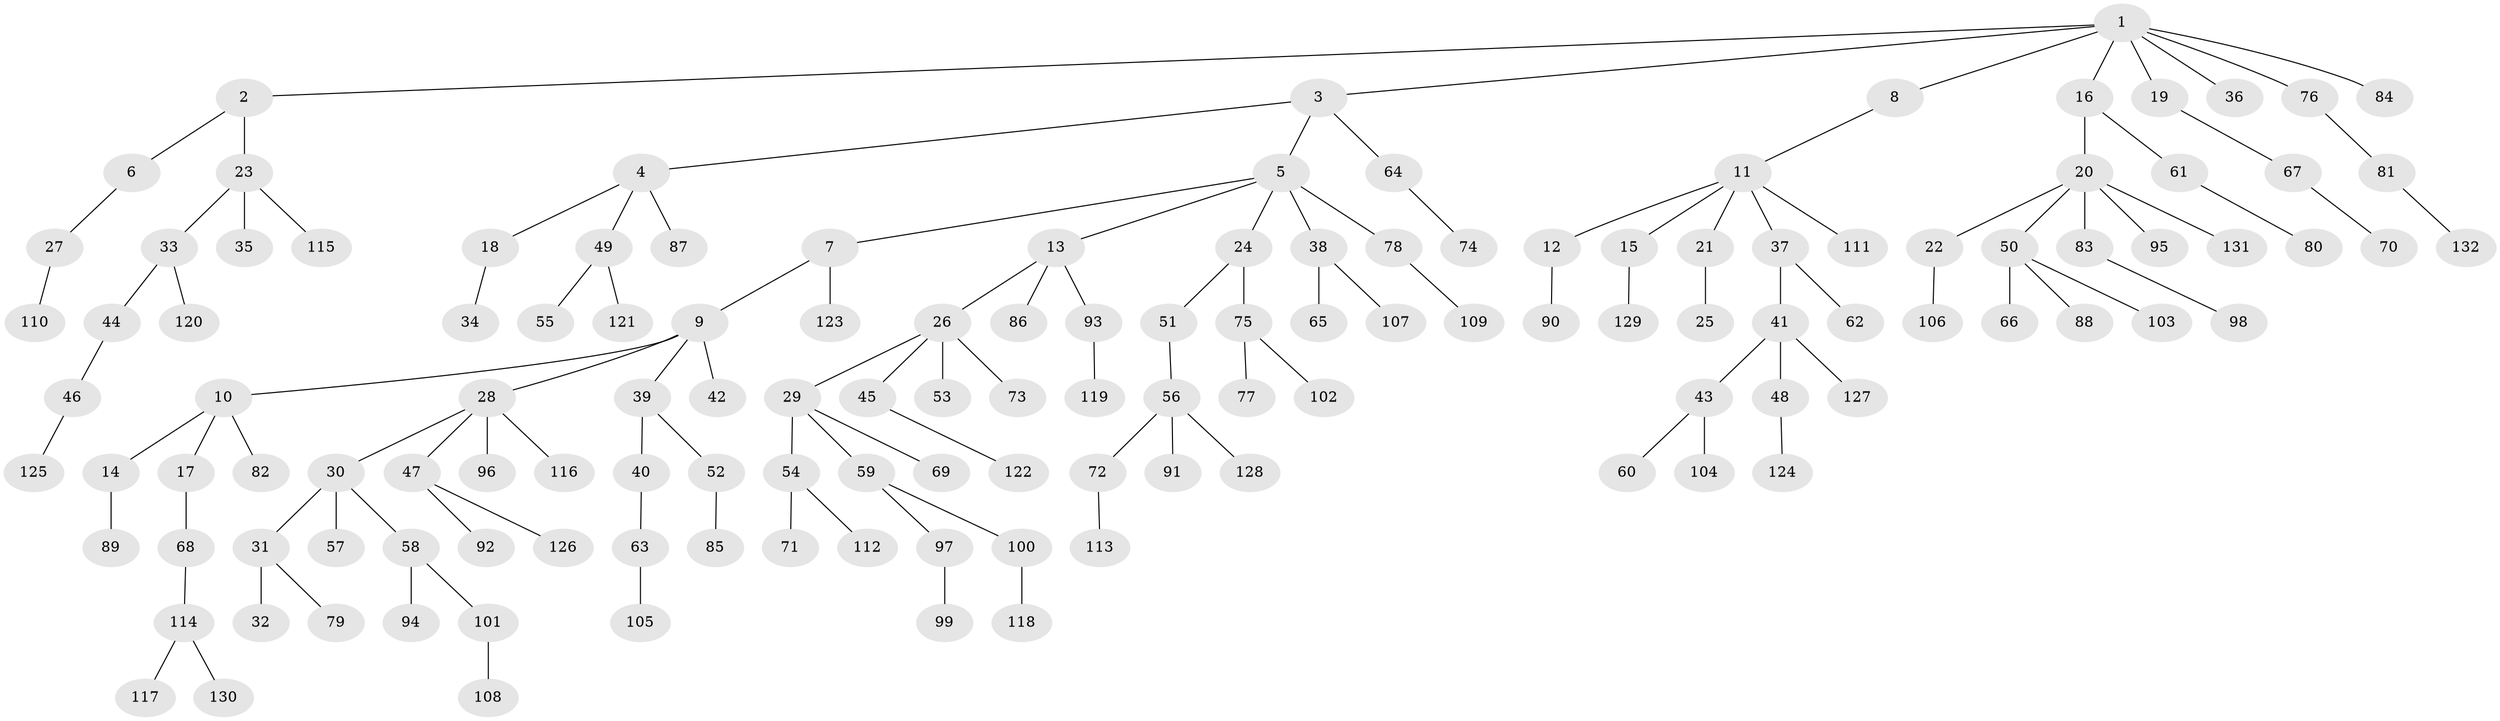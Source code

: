 // coarse degree distribution, {4: 0.05, 6: 0.0125, 3: 0.175, 2: 0.2375, 1: 0.4875, 7: 0.0125, 5: 0.025}
// Generated by graph-tools (version 1.1) at 2025/37/03/04/25 23:37:27]
// undirected, 132 vertices, 131 edges
graph export_dot {
  node [color=gray90,style=filled];
  1;
  2;
  3;
  4;
  5;
  6;
  7;
  8;
  9;
  10;
  11;
  12;
  13;
  14;
  15;
  16;
  17;
  18;
  19;
  20;
  21;
  22;
  23;
  24;
  25;
  26;
  27;
  28;
  29;
  30;
  31;
  32;
  33;
  34;
  35;
  36;
  37;
  38;
  39;
  40;
  41;
  42;
  43;
  44;
  45;
  46;
  47;
  48;
  49;
  50;
  51;
  52;
  53;
  54;
  55;
  56;
  57;
  58;
  59;
  60;
  61;
  62;
  63;
  64;
  65;
  66;
  67;
  68;
  69;
  70;
  71;
  72;
  73;
  74;
  75;
  76;
  77;
  78;
  79;
  80;
  81;
  82;
  83;
  84;
  85;
  86;
  87;
  88;
  89;
  90;
  91;
  92;
  93;
  94;
  95;
  96;
  97;
  98;
  99;
  100;
  101;
  102;
  103;
  104;
  105;
  106;
  107;
  108;
  109;
  110;
  111;
  112;
  113;
  114;
  115;
  116;
  117;
  118;
  119;
  120;
  121;
  122;
  123;
  124;
  125;
  126;
  127;
  128;
  129;
  130;
  131;
  132;
  1 -- 2;
  1 -- 3;
  1 -- 8;
  1 -- 16;
  1 -- 19;
  1 -- 36;
  1 -- 76;
  1 -- 84;
  2 -- 6;
  2 -- 23;
  3 -- 4;
  3 -- 5;
  3 -- 64;
  4 -- 18;
  4 -- 49;
  4 -- 87;
  5 -- 7;
  5 -- 13;
  5 -- 24;
  5 -- 38;
  5 -- 78;
  6 -- 27;
  7 -- 9;
  7 -- 123;
  8 -- 11;
  9 -- 10;
  9 -- 28;
  9 -- 39;
  9 -- 42;
  10 -- 14;
  10 -- 17;
  10 -- 82;
  11 -- 12;
  11 -- 15;
  11 -- 21;
  11 -- 37;
  11 -- 111;
  12 -- 90;
  13 -- 26;
  13 -- 86;
  13 -- 93;
  14 -- 89;
  15 -- 129;
  16 -- 20;
  16 -- 61;
  17 -- 68;
  18 -- 34;
  19 -- 67;
  20 -- 22;
  20 -- 50;
  20 -- 83;
  20 -- 95;
  20 -- 131;
  21 -- 25;
  22 -- 106;
  23 -- 33;
  23 -- 35;
  23 -- 115;
  24 -- 51;
  24 -- 75;
  26 -- 29;
  26 -- 45;
  26 -- 53;
  26 -- 73;
  27 -- 110;
  28 -- 30;
  28 -- 47;
  28 -- 96;
  28 -- 116;
  29 -- 54;
  29 -- 59;
  29 -- 69;
  30 -- 31;
  30 -- 57;
  30 -- 58;
  31 -- 32;
  31 -- 79;
  33 -- 44;
  33 -- 120;
  37 -- 41;
  37 -- 62;
  38 -- 65;
  38 -- 107;
  39 -- 40;
  39 -- 52;
  40 -- 63;
  41 -- 43;
  41 -- 48;
  41 -- 127;
  43 -- 60;
  43 -- 104;
  44 -- 46;
  45 -- 122;
  46 -- 125;
  47 -- 92;
  47 -- 126;
  48 -- 124;
  49 -- 55;
  49 -- 121;
  50 -- 66;
  50 -- 88;
  50 -- 103;
  51 -- 56;
  52 -- 85;
  54 -- 71;
  54 -- 112;
  56 -- 72;
  56 -- 91;
  56 -- 128;
  58 -- 94;
  58 -- 101;
  59 -- 97;
  59 -- 100;
  61 -- 80;
  63 -- 105;
  64 -- 74;
  67 -- 70;
  68 -- 114;
  72 -- 113;
  75 -- 77;
  75 -- 102;
  76 -- 81;
  78 -- 109;
  81 -- 132;
  83 -- 98;
  93 -- 119;
  97 -- 99;
  100 -- 118;
  101 -- 108;
  114 -- 117;
  114 -- 130;
}
